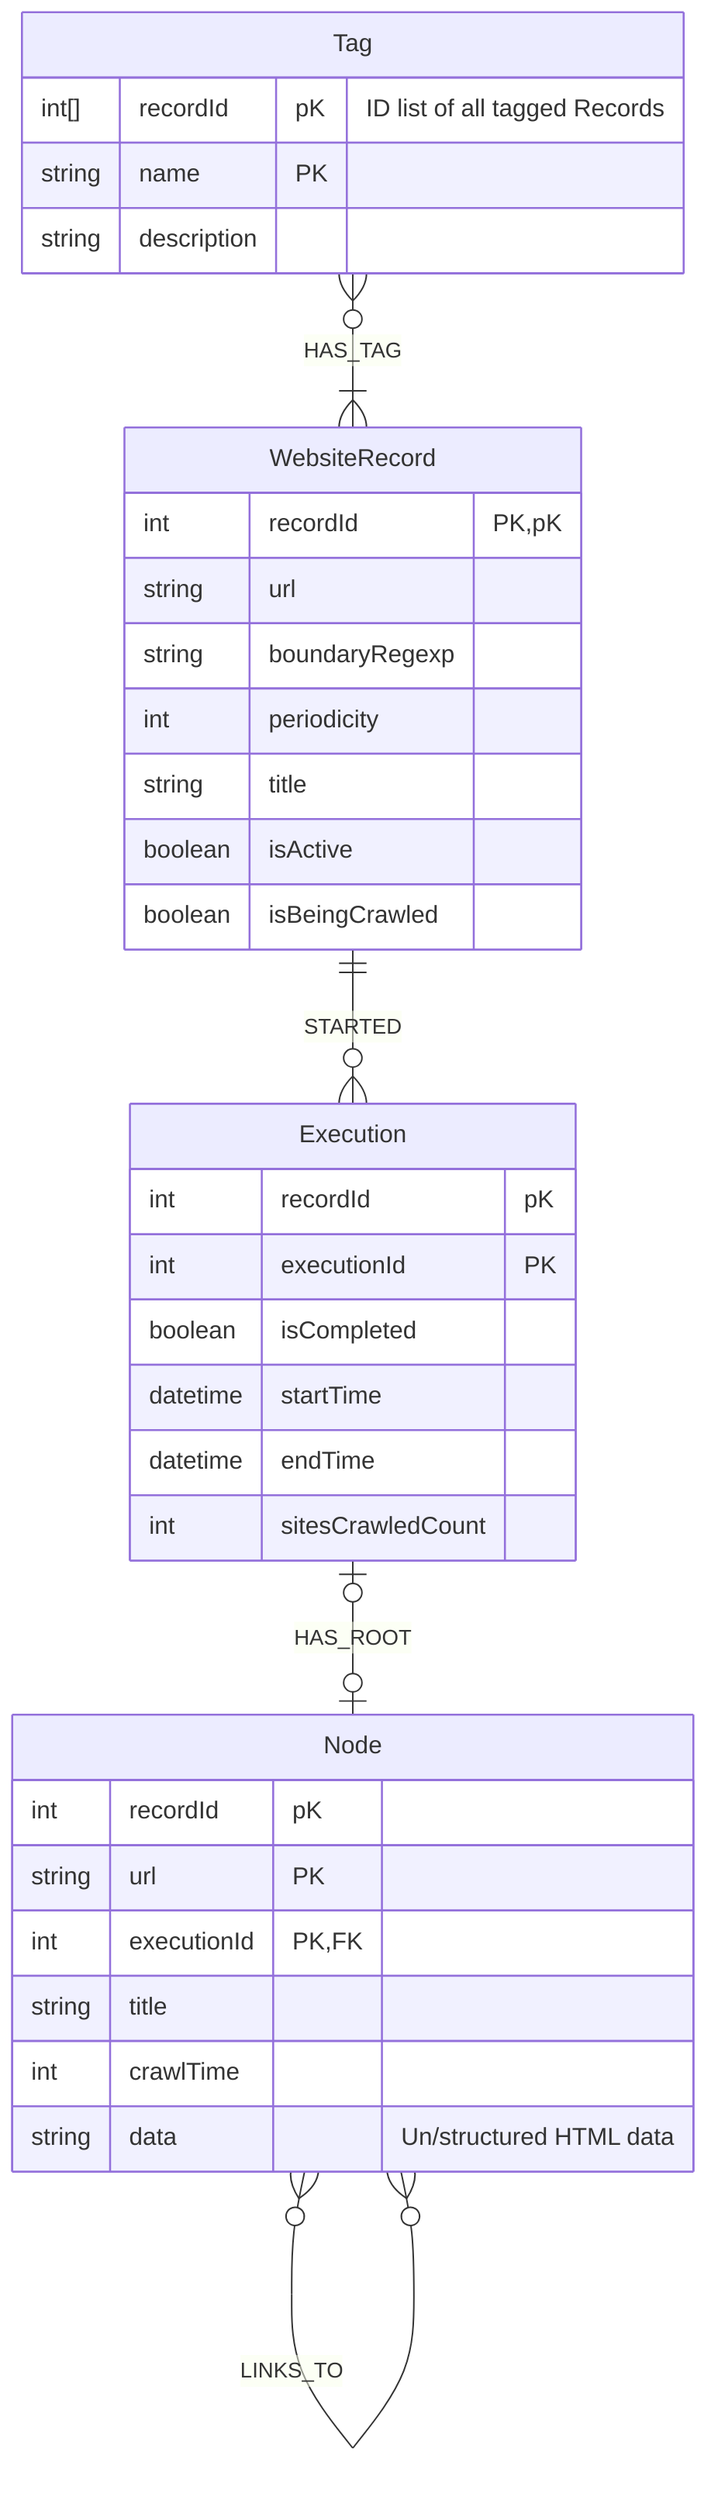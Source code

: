 erDiagram
    WebsiteRecord {
        int recordId PK,pK
        string url
        string boundaryRegexp
        int periodicity
        string title
        boolean isActive
        boolean isBeingCrawled
    }
    Execution {
        int recordId pK
        int executionId PK
        boolean isCompleted
        datetime startTime
        datetime endTime
        int sitesCrawledCount
    }
    Node {
        int recordId pK
        string url PK
        int executionId PK,FK
        string title
        int crawlTime
        string data "Un/structured HTML data"
    }
    Tag {
        int[] recordId pK "ID list of all tagged Records"
        string name PK
        string description
    }
    
    Tag }o--|{ WebsiteRecord : HAS_TAG
    WebsiteRecord ||--o{ Execution : STARTED
    Execution |o--o| Node : HAS_ROOT
    Node }o--o{ Node : LINKS_TO